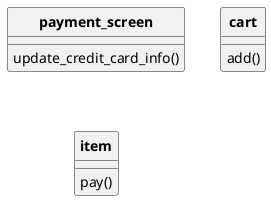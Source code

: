 @startuml
hide circle
skinparam classFontStyle bold
class payment_screen{
update_credit_card_info()
}
class cart{
add()
}
class item{
pay()
}
@enduml